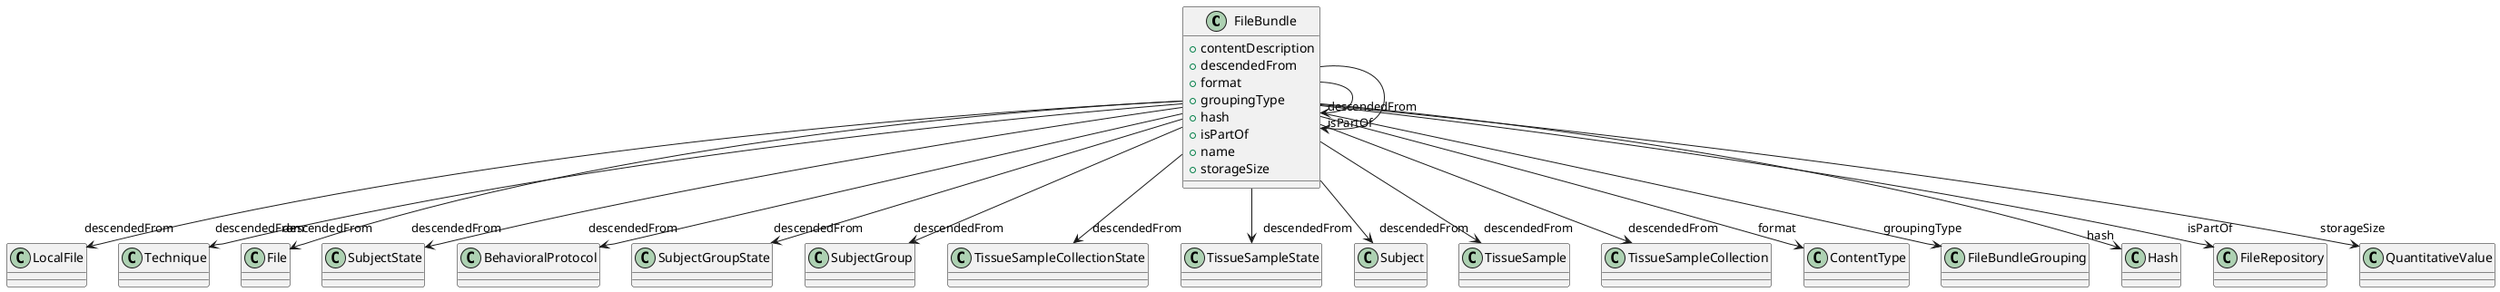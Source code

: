 @startuml
class FileBundle {
+contentDescription
+descendedFrom
+format
+groupingType
+hash
+isPartOf
+name
+storageSize

}
FileBundle -d-> "descendedFrom" LocalFile
FileBundle -d-> "descendedFrom" Technique
FileBundle -d-> "descendedFrom" FileBundle
FileBundle -d-> "descendedFrom" File
FileBundle -d-> "descendedFrom" SubjectState
FileBundle -d-> "descendedFrom" BehavioralProtocol
FileBundle -d-> "descendedFrom" SubjectGroupState
FileBundle -d-> "descendedFrom" SubjectGroup
FileBundle -d-> "descendedFrom" TissueSampleCollectionState
FileBundle -d-> "descendedFrom" TissueSampleState
FileBundle -d-> "descendedFrom" Subject
FileBundle -d-> "descendedFrom" TissueSample
FileBundle -d-> "descendedFrom" TissueSampleCollection
FileBundle -d-> "format" ContentType
FileBundle -d-> "groupingType" FileBundleGrouping
FileBundle -d-> "hash" Hash
FileBundle -d-> "isPartOf" FileBundle
FileBundle -d-> "isPartOf" FileRepository
FileBundle -d-> "storageSize" QuantitativeValue

@enduml